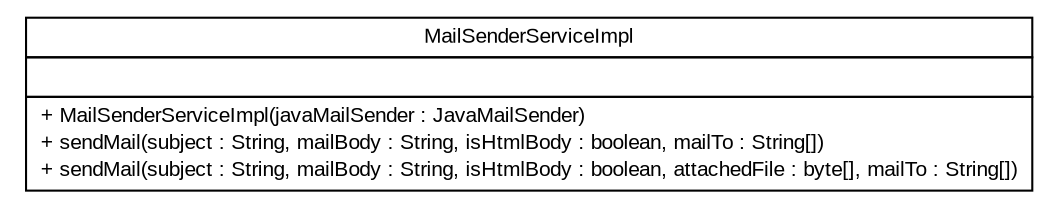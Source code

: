 #!/usr/local/bin/dot
#
# Class diagram 
# Generated by UMLGraph version R5_6 (http://www.umlgraph.org/)
#

digraph G {
	edge [fontname="arial",fontsize=10,labelfontname="arial",labelfontsize=10];
	node [fontname="arial",fontsize=10,shape=plaintext];
	nodesep=0.25;
	ranksep=0.5;
	// br.gov.to.sefaz.util.mail.impl.MailSenderServiceImpl
	c88 [label=<<table title="br.gov.to.sefaz.util.mail.impl.MailSenderServiceImpl" border="0" cellborder="1" cellspacing="0" cellpadding="2" port="p" href="./MailSenderServiceImpl.html">
		<tr><td><table border="0" cellspacing="0" cellpadding="1">
<tr><td align="center" balign="center"> MailSenderServiceImpl </td></tr>
		</table></td></tr>
		<tr><td><table border="0" cellspacing="0" cellpadding="1">
<tr><td align="left" balign="left">  </td></tr>
		</table></td></tr>
		<tr><td><table border="0" cellspacing="0" cellpadding="1">
<tr><td align="left" balign="left"> + MailSenderServiceImpl(javaMailSender : JavaMailSender) </td></tr>
<tr><td align="left" balign="left"> + sendMail(subject : String, mailBody : String, isHtmlBody : boolean, mailTo : String[]) </td></tr>
<tr><td align="left" balign="left"> + sendMail(subject : String, mailBody : String, isHtmlBody : boolean, attachedFile : byte[], mailTo : String[]) </td></tr>
		</table></td></tr>
		</table>>, URL="./MailSenderServiceImpl.html", fontname="arial", fontcolor="black", fontsize=10.0];
}

